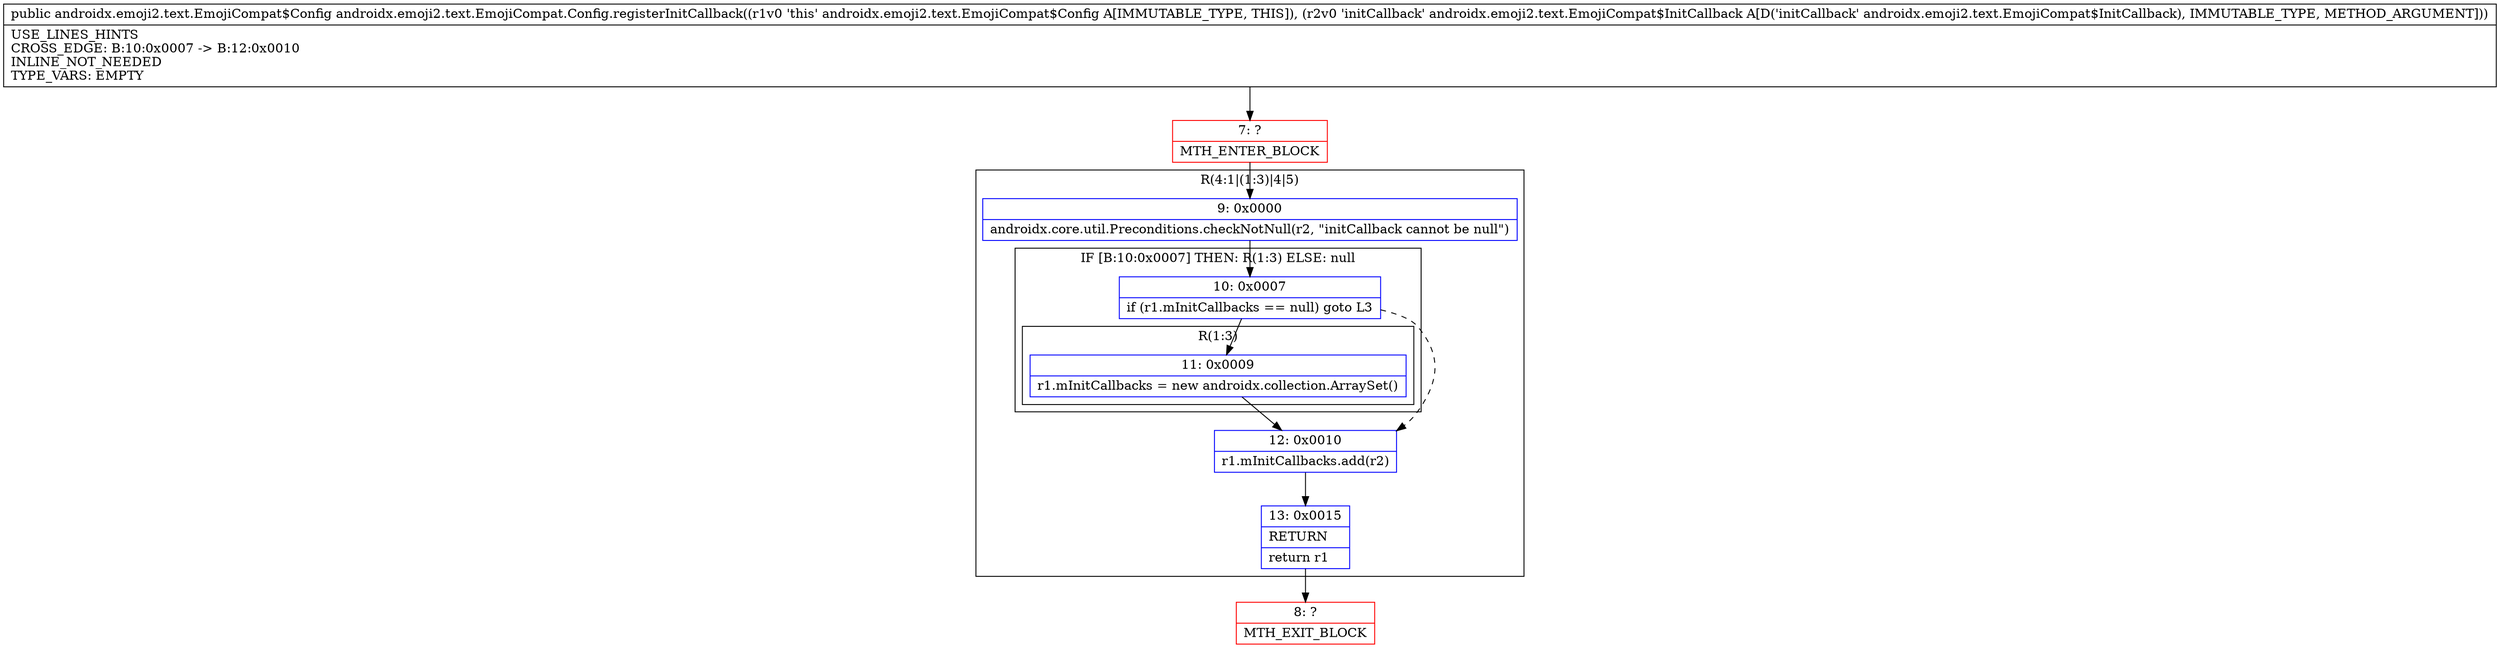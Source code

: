 digraph "CFG forandroidx.emoji2.text.EmojiCompat.Config.registerInitCallback(Landroidx\/emoji2\/text\/EmojiCompat$InitCallback;)Landroidx\/emoji2\/text\/EmojiCompat$Config;" {
subgraph cluster_Region_1428623055 {
label = "R(4:1|(1:3)|4|5)";
node [shape=record,color=blue];
Node_9 [shape=record,label="{9\:\ 0x0000|androidx.core.util.Preconditions.checkNotNull(r2, \"initCallback cannot be null\")\l}"];
subgraph cluster_IfRegion_1165152428 {
label = "IF [B:10:0x0007] THEN: R(1:3) ELSE: null";
node [shape=record,color=blue];
Node_10 [shape=record,label="{10\:\ 0x0007|if (r1.mInitCallbacks == null) goto L3\l}"];
subgraph cluster_Region_395741637 {
label = "R(1:3)";
node [shape=record,color=blue];
Node_11 [shape=record,label="{11\:\ 0x0009|r1.mInitCallbacks = new androidx.collection.ArraySet()\l}"];
}
}
Node_12 [shape=record,label="{12\:\ 0x0010|r1.mInitCallbacks.add(r2)\l}"];
Node_13 [shape=record,label="{13\:\ 0x0015|RETURN\l|return r1\l}"];
}
Node_7 [shape=record,color=red,label="{7\:\ ?|MTH_ENTER_BLOCK\l}"];
Node_8 [shape=record,color=red,label="{8\:\ ?|MTH_EXIT_BLOCK\l}"];
MethodNode[shape=record,label="{public androidx.emoji2.text.EmojiCompat$Config androidx.emoji2.text.EmojiCompat.Config.registerInitCallback((r1v0 'this' androidx.emoji2.text.EmojiCompat$Config A[IMMUTABLE_TYPE, THIS]), (r2v0 'initCallback' androidx.emoji2.text.EmojiCompat$InitCallback A[D('initCallback' androidx.emoji2.text.EmojiCompat$InitCallback), IMMUTABLE_TYPE, METHOD_ARGUMENT]))  | USE_LINES_HINTS\lCROSS_EDGE: B:10:0x0007 \-\> B:12:0x0010\lINLINE_NOT_NEEDED\lTYPE_VARS: EMPTY\l}"];
MethodNode -> Node_7;Node_9 -> Node_10;
Node_10 -> Node_11;
Node_10 -> Node_12[style=dashed];
Node_11 -> Node_12;
Node_12 -> Node_13;
Node_13 -> Node_8;
Node_7 -> Node_9;
}

